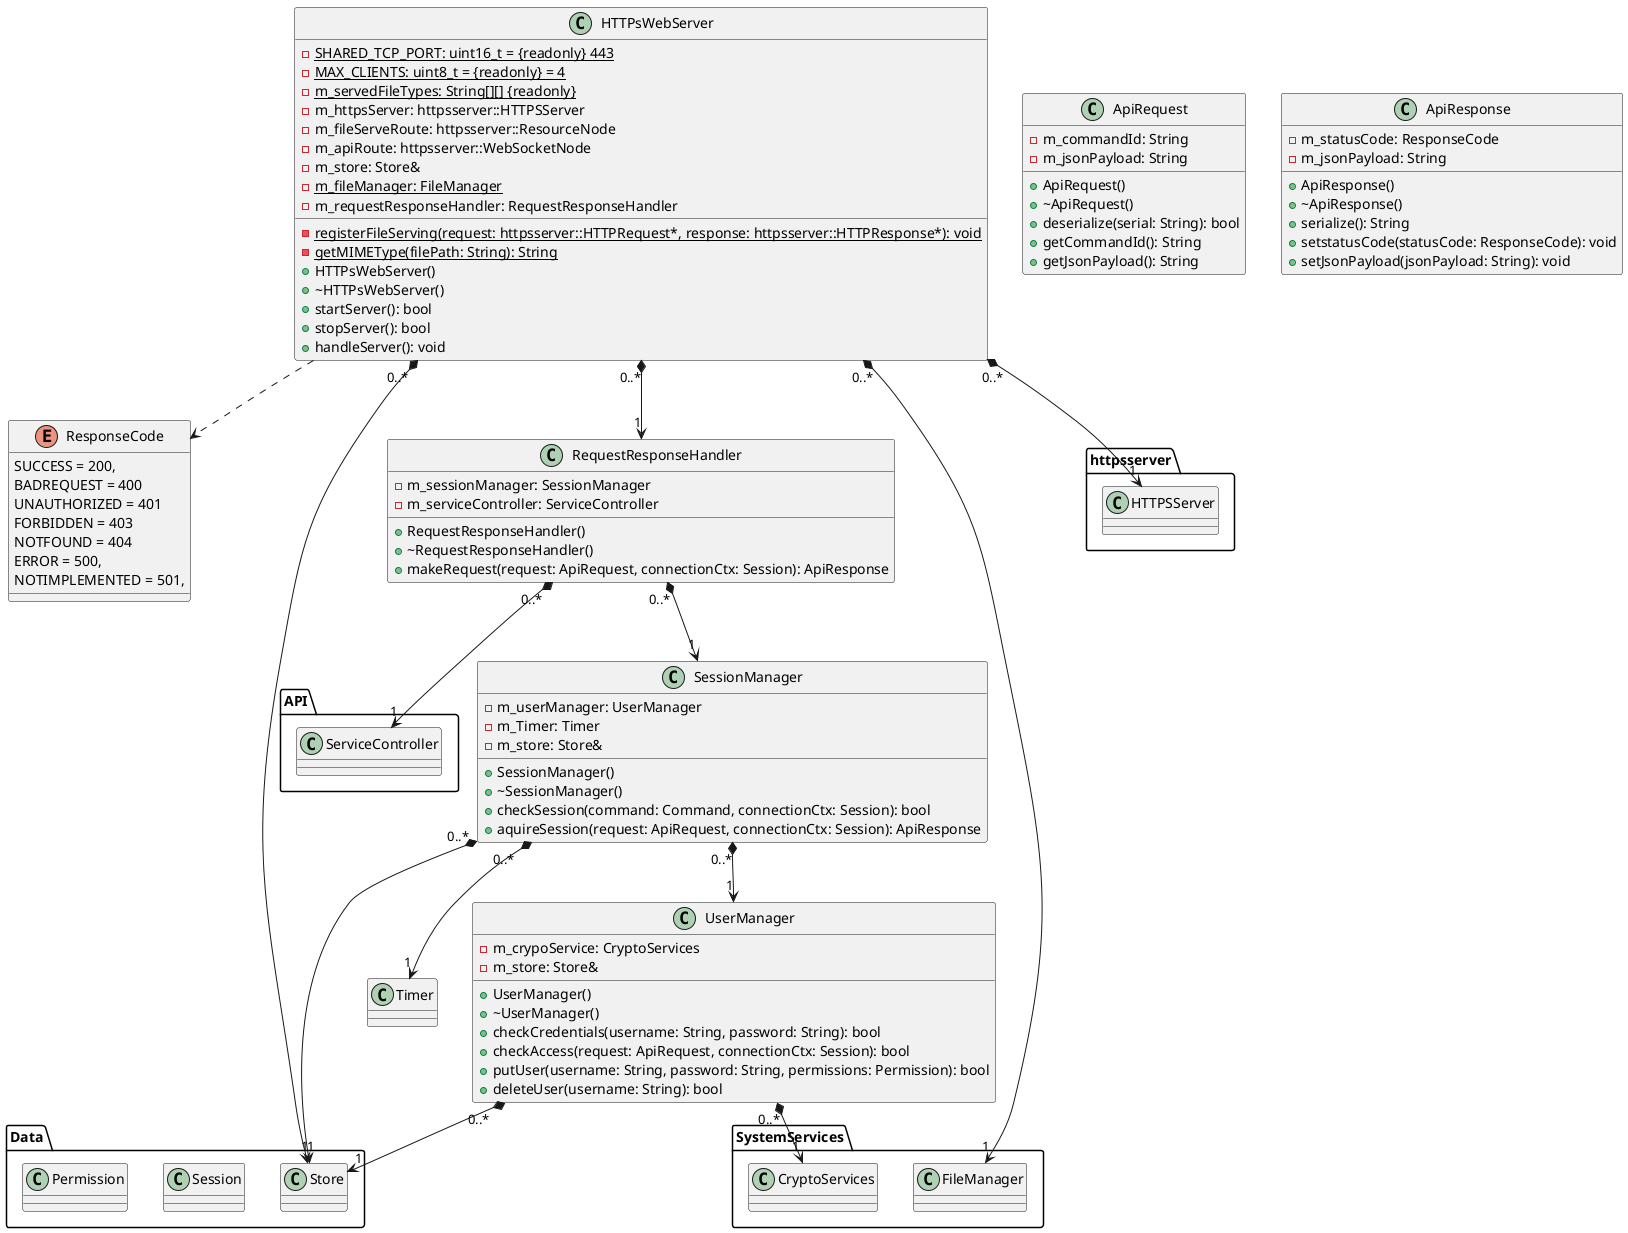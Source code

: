 @startuml

package SystemServices
{
    class FileManager
    class CryptoServices
}

package Data
{
    class Store
    class Session
    class Permission
}

package API
{
    class ServiceController
}

package httpsserver
{
    class HTTPSServer
}

enum ResponseCode
{
    SUCCESS = 200,
    BADREQUEST = 400
    UNAUTHORIZED = 401
    FORBIDDEN = 403
    NOTFOUND = 404
    ERROR = 500,
    NOTIMPLEMENTED = 501,
}

class ApiRequest
{
    - m_commandId: String
    - m_jsonPayload: String
    + ApiRequest()
    + ~ApiRequest()
    + deserialize(serial: String): bool
    + getCommandId(): String
    + getJsonPayload(): String
}

class ApiResponse
{
    - m_statusCode: ResponseCode
    - m_jsonPayload: String
    + ApiResponse()
    + ~ApiResponse()
    + serialize(): String
    + setstatusCode(statusCode: ResponseCode): void
    + setJsonPayload(jsonPayload: String): void
}

class UserManager
{
    - m_crypoService: CryptoServices
    - m_store: Store&
    + UserManager()
    + ~UserManager()
    + checkCredentials(username: String, password: String): bool
    + checkAccess(request: ApiRequest, connectionCtx: Session): bool
    + putUser(username: String, password: String, permissions: Permission): bool
    + deleteUser(username: String): bool
}
UserManager "0..*" *--> "1" CryptoServices
UserManager "0..*" *--> "1" Store

class SessionManager
{
    - m_userManager: UserManager
    - m_Timer: Timer
    - m_store: Store&
    + SessionManager()
    + ~SessionManager()
    + checkSession(command: Command, connectionCtx: Session): bool
    + aquireSession(request: ApiRequest, connectionCtx: Session): ApiResponse
}
SessionManager "0..*" *--> "1" UserManager
SessionManager "0..*" *--> "1" Timer
SessionManager "0..*" *--> "1" Store

class RequestResponseHandler
{
    - m_sessionManager: SessionManager
    - m_serviceController: ServiceController
    + RequestResponseHandler()
    + ~RequestResponseHandler()
    + makeRequest(request: ApiRequest, connectionCtx: Session): ApiResponse
}
RequestResponseHandler "0..*" *--> "1" SessionManager
RequestResponseHandler "0..*" *--> "1" ServiceController

class HTTPsWebServer
{
    - {static} SHARED_TCP_PORT: uint16_t = {readonly} 443
    - {static} MAX_CLIENTS: uint8_t = {readonly} = 4
    - {static} m_servedFileTypes: String[][] {readonly}
    - m_httpsServer: httpsserver::HTTPSServer
    - m_fileServeRoute: httpsserver::ResourceNode
    - m_apiRoute: httpsserver::WebSocketNode
    - m_store: Store&
    - {static} m_fileManager: FileManager
    - m_requestResponseHandler: RequestResponseHandler
    - {static} registerFileServing(request: httpsserver::HTTPRequest*, response: httpsserver::HTTPResponse*): void
    - {static} getMIMEType(filePath: String): String
    + HTTPsWebServer()
    + ~HTTPsWebServer()
    + startServer(): bool
    + stopServer(): bool
    + handleServer(): void
}
HTTPsWebServer "0..*" *--> "1" FileManager
HTTPsWebServer "0..*" *--> "1" Store
HTTPsWebServer "0..*" *--> "1" HTTPSServer
HTTPsWebServer "0..*" *--> "1" RequestResponseHandler
HTTPsWebServer ..> ResponseCode

@enduml
